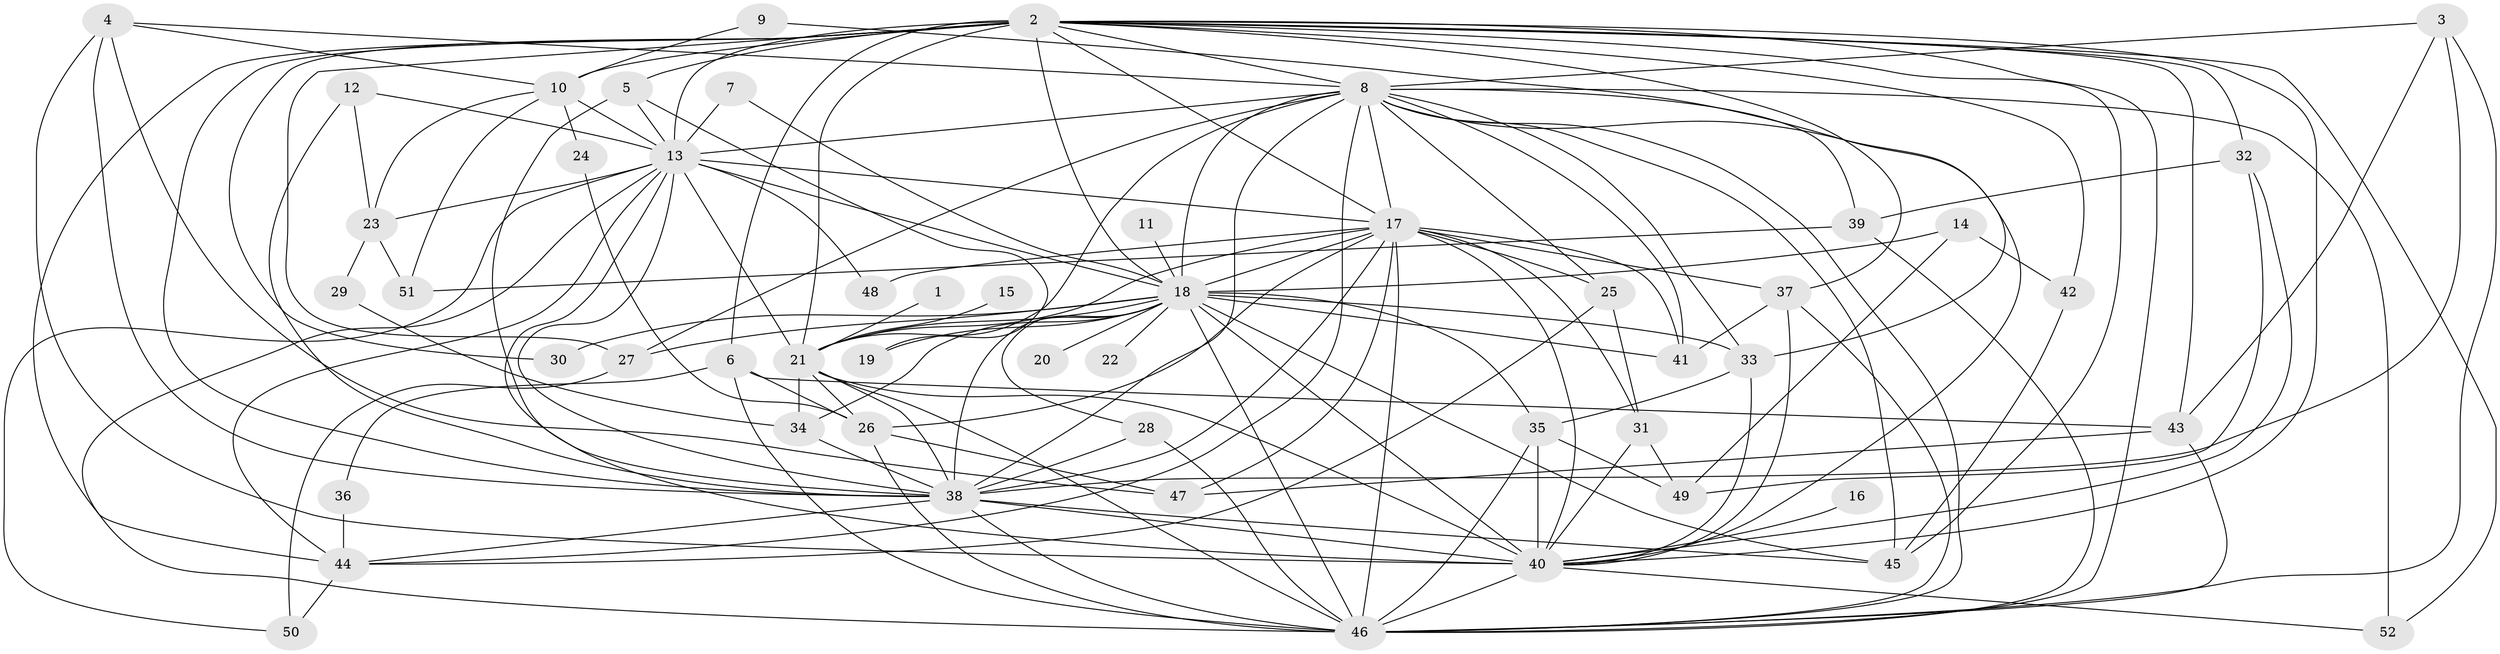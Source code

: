 // original degree distribution, {29: 0.009708737864077669, 20: 0.009708737864077669, 18: 0.019417475728155338, 21: 0.019417475728155338, 17: 0.019417475728155338, 25: 0.009708737864077669, 15: 0.009708737864077669, 5: 0.04854368932038835, 7: 0.02912621359223301, 4: 0.11650485436893204, 2: 0.5339805825242718, 3: 0.1650485436893204, 6: 0.009708737864077669}
// Generated by graph-tools (version 1.1) at 2025/01/03/09/25 03:01:30]
// undirected, 52 vertices, 149 edges
graph export_dot {
graph [start="1"]
  node [color=gray90,style=filled];
  1;
  2;
  3;
  4;
  5;
  6;
  7;
  8;
  9;
  10;
  11;
  12;
  13;
  14;
  15;
  16;
  17;
  18;
  19;
  20;
  21;
  22;
  23;
  24;
  25;
  26;
  27;
  28;
  29;
  30;
  31;
  32;
  33;
  34;
  35;
  36;
  37;
  38;
  39;
  40;
  41;
  42;
  43;
  44;
  45;
  46;
  47;
  48;
  49;
  50;
  51;
  52;
  1 -- 21 [weight=1.0];
  2 -- 5 [weight=1.0];
  2 -- 6 [weight=1.0];
  2 -- 8 [weight=2.0];
  2 -- 10 [weight=1.0];
  2 -- 13 [weight=1.0];
  2 -- 17 [weight=1.0];
  2 -- 18 [weight=2.0];
  2 -- 21 [weight=2.0];
  2 -- 27 [weight=1.0];
  2 -- 30 [weight=1.0];
  2 -- 32 [weight=1.0];
  2 -- 37 [weight=1.0];
  2 -- 38 [weight=3.0];
  2 -- 40 [weight=1.0];
  2 -- 42 [weight=1.0];
  2 -- 43 [weight=1.0];
  2 -- 44 [weight=1.0];
  2 -- 45 [weight=1.0];
  2 -- 46 [weight=1.0];
  2 -- 52 [weight=1.0];
  3 -- 8 [weight=1.0];
  3 -- 38 [weight=1.0];
  3 -- 43 [weight=1.0];
  3 -- 46 [weight=1.0];
  4 -- 8 [weight=1.0];
  4 -- 10 [weight=1.0];
  4 -- 38 [weight=1.0];
  4 -- 40 [weight=1.0];
  4 -- 47 [weight=1.0];
  5 -- 13 [weight=1.0];
  5 -- 19 [weight=1.0];
  5 -- 38 [weight=1.0];
  6 -- 26 [weight=1.0];
  6 -- 36 [weight=1.0];
  6 -- 43 [weight=1.0];
  6 -- 46 [weight=2.0];
  7 -- 13 [weight=1.0];
  7 -- 18 [weight=1.0];
  8 -- 13 [weight=1.0];
  8 -- 17 [weight=1.0];
  8 -- 18 [weight=1.0];
  8 -- 21 [weight=1.0];
  8 -- 25 [weight=1.0];
  8 -- 27 [weight=1.0];
  8 -- 33 [weight=1.0];
  8 -- 38 [weight=2.0];
  8 -- 39 [weight=1.0];
  8 -- 40 [weight=1.0];
  8 -- 41 [weight=1.0];
  8 -- 44 [weight=1.0];
  8 -- 45 [weight=1.0];
  8 -- 46 [weight=1.0];
  8 -- 52 [weight=1.0];
  9 -- 10 [weight=1.0];
  9 -- 33 [weight=1.0];
  10 -- 13 [weight=1.0];
  10 -- 23 [weight=1.0];
  10 -- 24 [weight=1.0];
  10 -- 51 [weight=1.0];
  11 -- 18 [weight=1.0];
  12 -- 13 [weight=1.0];
  12 -- 23 [weight=1.0];
  12 -- 38 [weight=1.0];
  13 -- 17 [weight=1.0];
  13 -- 18 [weight=1.0];
  13 -- 21 [weight=1.0];
  13 -- 23 [weight=1.0];
  13 -- 38 [weight=3.0];
  13 -- 40 [weight=1.0];
  13 -- 44 [weight=1.0];
  13 -- 46 [weight=1.0];
  13 -- 48 [weight=1.0];
  13 -- 50 [weight=1.0];
  14 -- 18 [weight=1.0];
  14 -- 42 [weight=1.0];
  14 -- 49 [weight=1.0];
  15 -- 21 [weight=1.0];
  16 -- 40 [weight=1.0];
  17 -- 18 [weight=1.0];
  17 -- 21 [weight=1.0];
  17 -- 25 [weight=1.0];
  17 -- 26 [weight=1.0];
  17 -- 31 [weight=1.0];
  17 -- 37 [weight=1.0];
  17 -- 38 [weight=2.0];
  17 -- 40 [weight=1.0];
  17 -- 41 [weight=2.0];
  17 -- 46 [weight=1.0];
  17 -- 47 [weight=1.0];
  17 -- 48 [weight=2.0];
  18 -- 19 [weight=2.0];
  18 -- 20 [weight=1.0];
  18 -- 21 [weight=1.0];
  18 -- 22 [weight=1.0];
  18 -- 27 [weight=1.0];
  18 -- 28 [weight=1.0];
  18 -- 30 [weight=1.0];
  18 -- 33 [weight=1.0];
  18 -- 34 [weight=1.0];
  18 -- 35 [weight=1.0];
  18 -- 38 [weight=3.0];
  18 -- 40 [weight=1.0];
  18 -- 41 [weight=1.0];
  18 -- 45 [weight=1.0];
  18 -- 46 [weight=1.0];
  21 -- 26 [weight=1.0];
  21 -- 34 [weight=1.0];
  21 -- 38 [weight=2.0];
  21 -- 40 [weight=1.0];
  21 -- 46 [weight=1.0];
  23 -- 29 [weight=1.0];
  23 -- 51 [weight=1.0];
  24 -- 26 [weight=1.0];
  25 -- 31 [weight=1.0];
  25 -- 44 [weight=1.0];
  26 -- 46 [weight=1.0];
  26 -- 47 [weight=1.0];
  27 -- 50 [weight=1.0];
  28 -- 38 [weight=1.0];
  28 -- 46 [weight=1.0];
  29 -- 34 [weight=1.0];
  31 -- 40 [weight=1.0];
  31 -- 49 [weight=1.0];
  32 -- 39 [weight=1.0];
  32 -- 40 [weight=1.0];
  32 -- 49 [weight=1.0];
  33 -- 35 [weight=1.0];
  33 -- 40 [weight=1.0];
  34 -- 38 [weight=1.0];
  35 -- 40 [weight=1.0];
  35 -- 46 [weight=1.0];
  35 -- 49 [weight=1.0];
  36 -- 44 [weight=1.0];
  37 -- 40 [weight=1.0];
  37 -- 41 [weight=1.0];
  37 -- 46 [weight=1.0];
  38 -- 40 [weight=3.0];
  38 -- 44 [weight=1.0];
  38 -- 45 [weight=1.0];
  38 -- 46 [weight=3.0];
  39 -- 46 [weight=1.0];
  39 -- 51 [weight=1.0];
  40 -- 46 [weight=2.0];
  40 -- 52 [weight=1.0];
  42 -- 45 [weight=1.0];
  43 -- 46 [weight=1.0];
  43 -- 47 [weight=1.0];
  44 -- 50 [weight=1.0];
}
